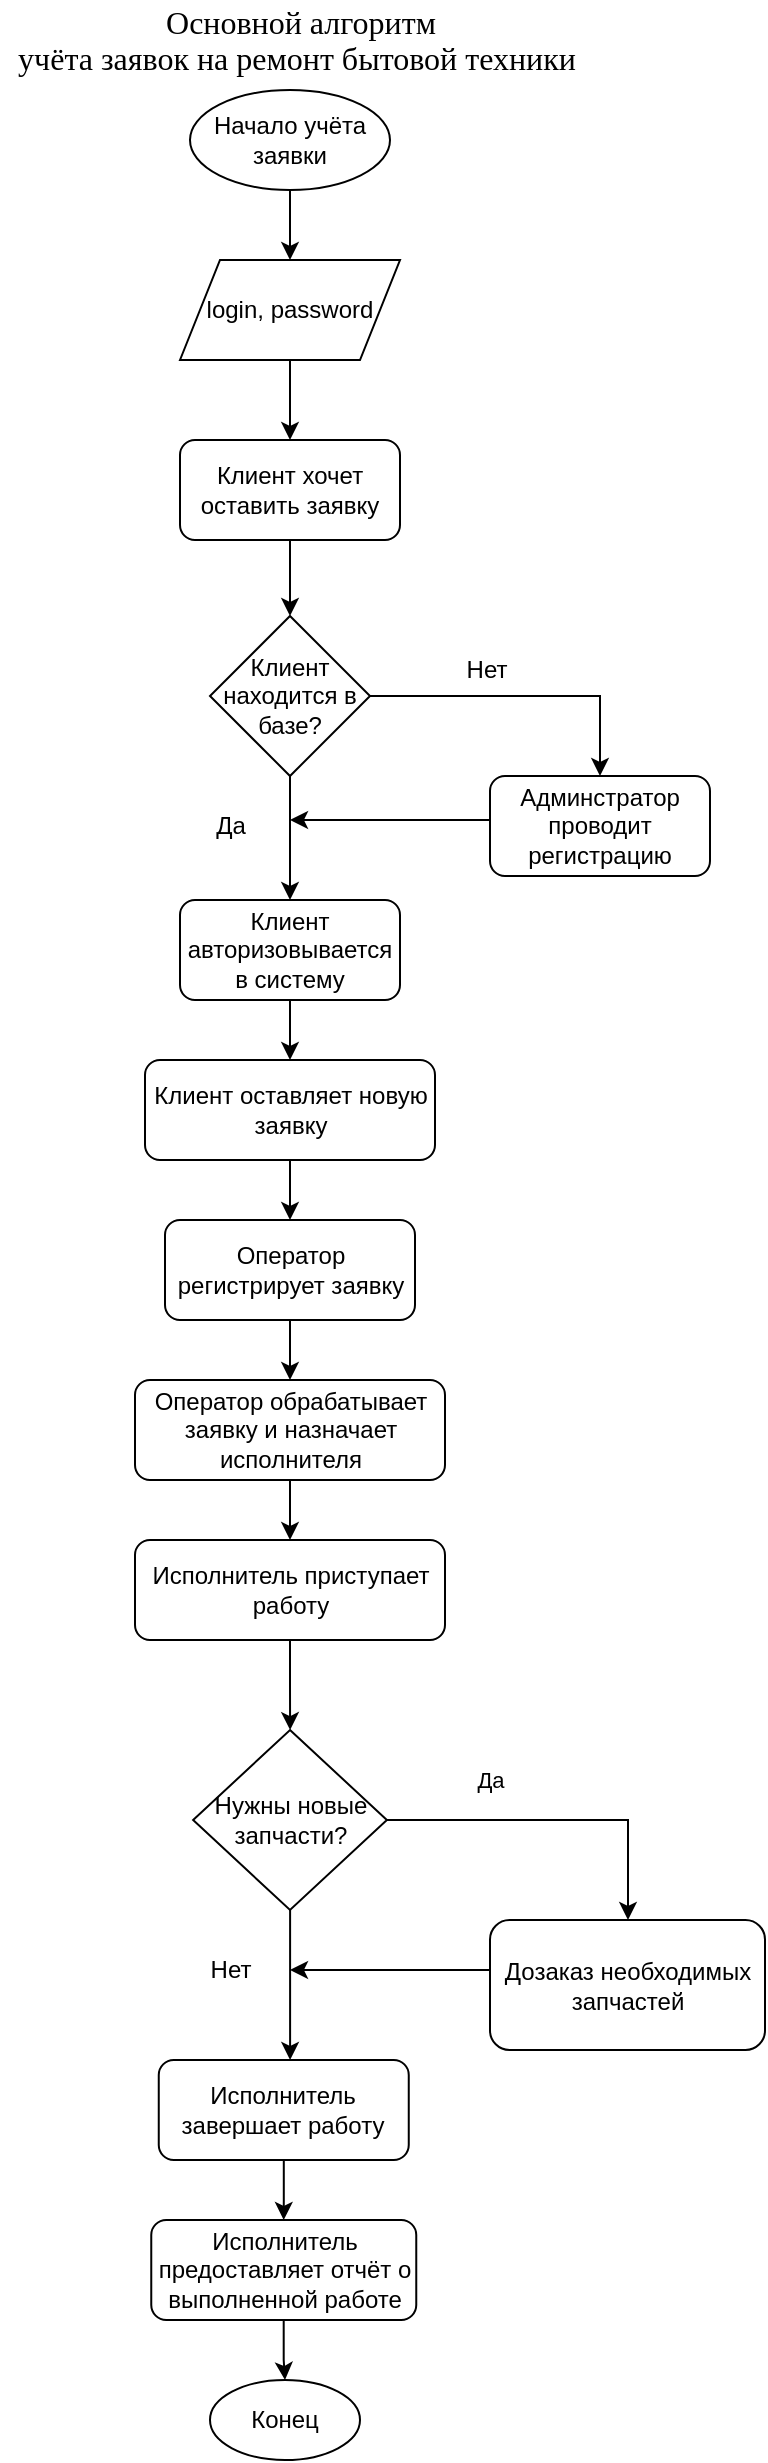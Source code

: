 <mxfile version="13.9.9" type="device"><diagram name="Страница — 1" id="mjwLPPzygapQoilQ4j1X"><mxGraphModel dx="1422" dy="1991" grid="1" gridSize="10" guides="1" tooltips="1" connect="1" arrows="1" fold="1" page="1" pageScale="1" pageWidth="827" pageHeight="1169" math="0" shadow="0"><root><mxCell id="0"/><mxCell id="1" parent="0"/><mxCell id="VvSqDny1vrRmbwonDh9K-17" style="edgeStyle=orthogonalEdgeStyle;rounded=0;orthogonalLoop=1;jettySize=auto;html=1;" parent="1" source="VvSqDny1vrRmbwonDh9K-48" target="VvSqDny1vrRmbwonDh9K-50" edge="1"><mxGeometry relative="1" as="geometry"><mxPoint x="380" y="-350" as="sourcePoint"/><mxPoint x="375.04" y="-330" as="targetPoint"/></mxGeometry></mxCell><mxCell id="VvSqDny1vrRmbwonDh9K-23" value="Да" style="edgeStyle=orthogonalEdgeStyle;rounded=0;orthogonalLoop=1;jettySize=auto;html=1;exitX=1;exitY=0.5;exitDx=0;exitDy=0;" parent="1" source="VvSqDny1vrRmbwonDh9K-51" target="VvSqDny1vrRmbwonDh9K-27" edge="1"><mxGeometry x="-0.395" y="20" relative="1" as="geometry"><mxPoint as="offset"/><mxPoint x="456.88" y="-215" as="sourcePoint"/><Array as="points"><mxPoint x="544" y="-250"/></Array></mxGeometry></mxCell><mxCell id="VvSqDny1vrRmbwonDh9K-56" style="edgeStyle=orthogonalEdgeStyle;rounded=0;orthogonalLoop=1;jettySize=auto;html=1;exitX=0;exitY=0.5;exitDx=0;exitDy=0;" parent="1" source="VvSqDny1vrRmbwonDh9K-27" edge="1"><mxGeometry relative="1" as="geometry"><mxPoint x="375" y="-175" as="targetPoint"/><Array as="points"><mxPoint x="475" y="-175"/><mxPoint x="425" y="-175"/></Array><mxPoint x="445" y="-140" as="sourcePoint"/></mxGeometry></mxCell><mxCell id="VvSqDny1vrRmbwonDh9K-27" value="Дозаказ необходимых запчастей" style="rounded=1;whiteSpace=wrap;html=1;fontSize=12;glass=0;strokeWidth=1;shadow=0;" parent="1" vertex="1"><mxGeometry x="475" y="-200" width="137.5" height="65" as="geometry"/></mxCell><mxCell id="VvSqDny1vrRmbwonDh9K-33" style="edgeStyle=orthogonalEdgeStyle;rounded=0;orthogonalLoop=1;jettySize=auto;html=1;" parent="1" source="VvSqDny1vrRmbwonDh9K-30" target="VvSqDny1vrRmbwonDh9K-34" edge="1"><mxGeometry relative="1" as="geometry"><mxPoint x="375" y="-1040" as="targetPoint"/></mxGeometry></mxCell><mxCell id="VvSqDny1vrRmbwonDh9K-30" value="Начало учёта заявки" style="ellipse;whiteSpace=wrap;html=1;" parent="1" vertex="1"><mxGeometry x="325" y="-1115" width="100" height="50" as="geometry"/></mxCell><mxCell id="VvSqDny1vrRmbwonDh9K-31" value="&lt;div&gt;&lt;span style=&quot;font-size: 12pt ; line-height: 107%&quot;&gt;&lt;font face=&quot;Times New Roman&quot;&gt;Основной алгоритм&lt;br&gt;учёта заявок на ремонт бытовой техники&lt;/font&gt;&lt;/span&gt;&lt;span style=&quot;font-style: italic ; font-size: 12pt ; line-height: 107% ; font-family: &amp;#34;times new roman&amp;#34; , serif&quot;&gt;&amp;nbsp;&lt;/span&gt;&lt;br&gt;&lt;/div&gt;" style="text;html=1;align=center;verticalAlign=middle;resizable=0;points=[];autosize=1;strokeColor=none;fillColor=none;" parent="1" vertex="1"><mxGeometry x="230" y="-1160" width="300" height="40" as="geometry"/></mxCell><mxCell id="VvSqDny1vrRmbwonDh9K-39" style="edgeStyle=orthogonalEdgeStyle;rounded=0;orthogonalLoop=1;jettySize=auto;html=1;" parent="1" source="VvSqDny1vrRmbwonDh9K-32" target="VvSqDny1vrRmbwonDh9K-36" edge="1"><mxGeometry relative="1" as="geometry"/></mxCell><mxCell id="VvSqDny1vrRmbwonDh9K-32" value="Клиент хочет оставить заявку" style="rounded=1;whiteSpace=wrap;html=1;" parent="1" vertex="1"><mxGeometry x="320" y="-940" width="110" height="50" as="geometry"/></mxCell><mxCell id="VvSqDny1vrRmbwonDh9K-35" style="edgeStyle=orthogonalEdgeStyle;rounded=0;orthogonalLoop=1;jettySize=auto;html=1;" parent="1" source="VvSqDny1vrRmbwonDh9K-34" target="VvSqDny1vrRmbwonDh9K-32" edge="1"><mxGeometry relative="1" as="geometry"/></mxCell><mxCell id="VvSqDny1vrRmbwonDh9K-34" value="login, password" style="shape=parallelogram;perimeter=parallelogramPerimeter;whiteSpace=wrap;html=1;fixedSize=1;" parent="1" vertex="1"><mxGeometry x="320" y="-1030" width="110" height="50" as="geometry"/></mxCell><mxCell id="VvSqDny1vrRmbwonDh9K-40" style="edgeStyle=orthogonalEdgeStyle;rounded=0;orthogonalLoop=1;jettySize=auto;html=1;entryX=0.5;entryY=0;entryDx=0;entryDy=0;" parent="1" source="VvSqDny1vrRmbwonDh9K-36" target="VvSqDny1vrRmbwonDh9K-38" edge="1"><mxGeometry relative="1" as="geometry"/></mxCell><mxCell id="VvSqDny1vrRmbwonDh9K-41" style="edgeStyle=orthogonalEdgeStyle;rounded=0;orthogonalLoop=1;jettySize=auto;html=1;" parent="1" source="VvSqDny1vrRmbwonDh9K-36" target="VvSqDny1vrRmbwonDh9K-42" edge="1"><mxGeometry relative="1" as="geometry"><mxPoint x="375" y="-700" as="targetPoint"/></mxGeometry></mxCell><mxCell id="VvSqDny1vrRmbwonDh9K-36" value="Клиент находится в базе?" style="rhombus;whiteSpace=wrap;html=1;" parent="1" vertex="1"><mxGeometry x="335" y="-852" width="80" height="80" as="geometry"/></mxCell><mxCell id="VvSqDny1vrRmbwonDh9K-43" style="rounded=0;orthogonalLoop=1;jettySize=auto;html=1;exitX=0;exitY=0.5;exitDx=0;exitDy=0;edgeStyle=orthogonalEdgeStyle;" parent="1" source="VvSqDny1vrRmbwonDh9K-38" edge="1"><mxGeometry relative="1" as="geometry"><mxPoint x="375" y="-750" as="targetPoint"/><Array as="points"><mxPoint x="475" y="-750"/></Array></mxGeometry></mxCell><mxCell id="VvSqDny1vrRmbwonDh9K-38" value="Админстратор проводит регистрацию" style="rounded=1;whiteSpace=wrap;html=1;" parent="1" vertex="1"><mxGeometry x="475" y="-772" width="110" height="50" as="geometry"/></mxCell><mxCell id="VvSqDny1vrRmbwonDh9K-45" style="edgeStyle=orthogonalEdgeStyle;rounded=0;orthogonalLoop=1;jettySize=auto;html=1;" parent="1" source="VvSqDny1vrRmbwonDh9K-42" target="VvSqDny1vrRmbwonDh9K-44" edge="1"><mxGeometry relative="1" as="geometry"/></mxCell><mxCell id="VvSqDny1vrRmbwonDh9K-42" value="Клиент авторизовывается в систему" style="rounded=1;whiteSpace=wrap;html=1;" parent="1" vertex="1"><mxGeometry x="320" y="-710" width="110" height="50" as="geometry"/></mxCell><mxCell id="VvSqDny1vrRmbwonDh9K-47" style="edgeStyle=orthogonalEdgeStyle;rounded=0;orthogonalLoop=1;jettySize=auto;html=1;" parent="1" source="VvSqDny1vrRmbwonDh9K-44" target="VvSqDny1vrRmbwonDh9K-46" edge="1"><mxGeometry relative="1" as="geometry"/></mxCell><mxCell id="VvSqDny1vrRmbwonDh9K-44" value="Клиент оставляет новую заявку" style="rounded=1;whiteSpace=wrap;html=1;" parent="1" vertex="1"><mxGeometry x="302.5" y="-630" width="145" height="50" as="geometry"/></mxCell><mxCell id="VvSqDny1vrRmbwonDh9K-49" style="edgeStyle=orthogonalEdgeStyle;rounded=0;orthogonalLoop=1;jettySize=auto;html=1;" parent="1" source="VvSqDny1vrRmbwonDh9K-46" target="VvSqDny1vrRmbwonDh9K-48" edge="1"><mxGeometry relative="1" as="geometry"/></mxCell><mxCell id="VvSqDny1vrRmbwonDh9K-46" value="Оператор регистрирует заявку" style="rounded=1;whiteSpace=wrap;html=1;" parent="1" vertex="1"><mxGeometry x="312.5" y="-550" width="125" height="50" as="geometry"/></mxCell><mxCell id="VvSqDny1vrRmbwonDh9K-48" value="Оператор обрабатывает заявку и назначает исполнителя" style="rounded=1;whiteSpace=wrap;html=1;" parent="1" vertex="1"><mxGeometry x="297.5" y="-470" width="155" height="50" as="geometry"/></mxCell><mxCell id="VvSqDny1vrRmbwonDh9K-52" style="edgeStyle=orthogonalEdgeStyle;rounded=0;orthogonalLoop=1;jettySize=auto;html=1;" parent="1" source="VvSqDny1vrRmbwonDh9K-50" target="VvSqDny1vrRmbwonDh9K-51" edge="1"><mxGeometry relative="1" as="geometry"/></mxCell><mxCell id="VvSqDny1vrRmbwonDh9K-50" value="Исполнитель приступает работу" style="rounded=1;whiteSpace=wrap;html=1;" parent="1" vertex="1"><mxGeometry x="297.5" y="-390" width="155" height="50" as="geometry"/></mxCell><mxCell id="VvSqDny1vrRmbwonDh9K-55" style="edgeStyle=orthogonalEdgeStyle;rounded=0;orthogonalLoop=1;jettySize=auto;html=1;" parent="1" source="VvSqDny1vrRmbwonDh9K-51" target="VvSqDny1vrRmbwonDh9K-54" edge="1"><mxGeometry relative="1" as="geometry"><Array as="points"><mxPoint x="375" y="-140"/><mxPoint x="375" y="-140"/></Array></mxGeometry></mxCell><mxCell id="VvSqDny1vrRmbwonDh9K-51" value="Нужны новые запчасти?" style="rhombus;whiteSpace=wrap;html=1;" parent="1" vertex="1"><mxGeometry x="326.57" y="-295" width="96.87" height="90" as="geometry"/></mxCell><mxCell id="VvSqDny1vrRmbwonDh9K-59" style="edgeStyle=orthogonalEdgeStyle;rounded=0;orthogonalLoop=1;jettySize=auto;html=1;" parent="1" source="VvSqDny1vrRmbwonDh9K-54" target="VvSqDny1vrRmbwonDh9K-58" edge="1"><mxGeometry relative="1" as="geometry"/></mxCell><mxCell id="VvSqDny1vrRmbwonDh9K-54" value="Исполнитель завершает работу" style="rounded=1;whiteSpace=wrap;html=1;" parent="1" vertex="1"><mxGeometry x="309.38" y="-130" width="125" height="50" as="geometry"/></mxCell><mxCell id="VvSqDny1vrRmbwonDh9K-57" value="Нет" style="text;html=1;align=center;verticalAlign=middle;resizable=0;points=[];autosize=1;strokeColor=none;fillColor=none;" parent="1" vertex="1"><mxGeometry x="325" y="-190" width="40" height="30" as="geometry"/></mxCell><mxCell id="VvSqDny1vrRmbwonDh9K-60" style="edgeStyle=orthogonalEdgeStyle;rounded=0;orthogonalLoop=1;jettySize=auto;html=1;" parent="1" source="VvSqDny1vrRmbwonDh9K-58" target="VvSqDny1vrRmbwonDh9K-61" edge="1"><mxGeometry relative="1" as="geometry"><mxPoint x="371.88" y="49" as="targetPoint"/></mxGeometry></mxCell><mxCell id="VvSqDny1vrRmbwonDh9K-58" value="Исполнитель предоставляет отчёт о выполненной работе" style="rounded=1;whiteSpace=wrap;html=1;" parent="1" vertex="1"><mxGeometry x="305.63" y="-50" width="132.5" height="50" as="geometry"/></mxCell><mxCell id="VvSqDny1vrRmbwonDh9K-61" value="Конец" style="ellipse;whiteSpace=wrap;html=1;" parent="1" vertex="1"><mxGeometry x="335" y="30" width="75" height="40" as="geometry"/></mxCell><mxCell id="VvSqDny1vrRmbwonDh9K-62" value="Нет" style="text;html=1;align=center;verticalAlign=middle;resizable=0;points=[];autosize=1;strokeColor=none;fillColor=none;" parent="1" vertex="1"><mxGeometry x="452.5" y="-840" width="40" height="30" as="geometry"/></mxCell><mxCell id="VvSqDny1vrRmbwonDh9K-63" value="Да" style="text;html=1;align=center;verticalAlign=middle;resizable=0;points=[];autosize=1;strokeColor=none;fillColor=none;" parent="1" vertex="1"><mxGeometry x="325" y="-762" width="40" height="30" as="geometry"/></mxCell></root></mxGraphModel></diagram></mxfile>